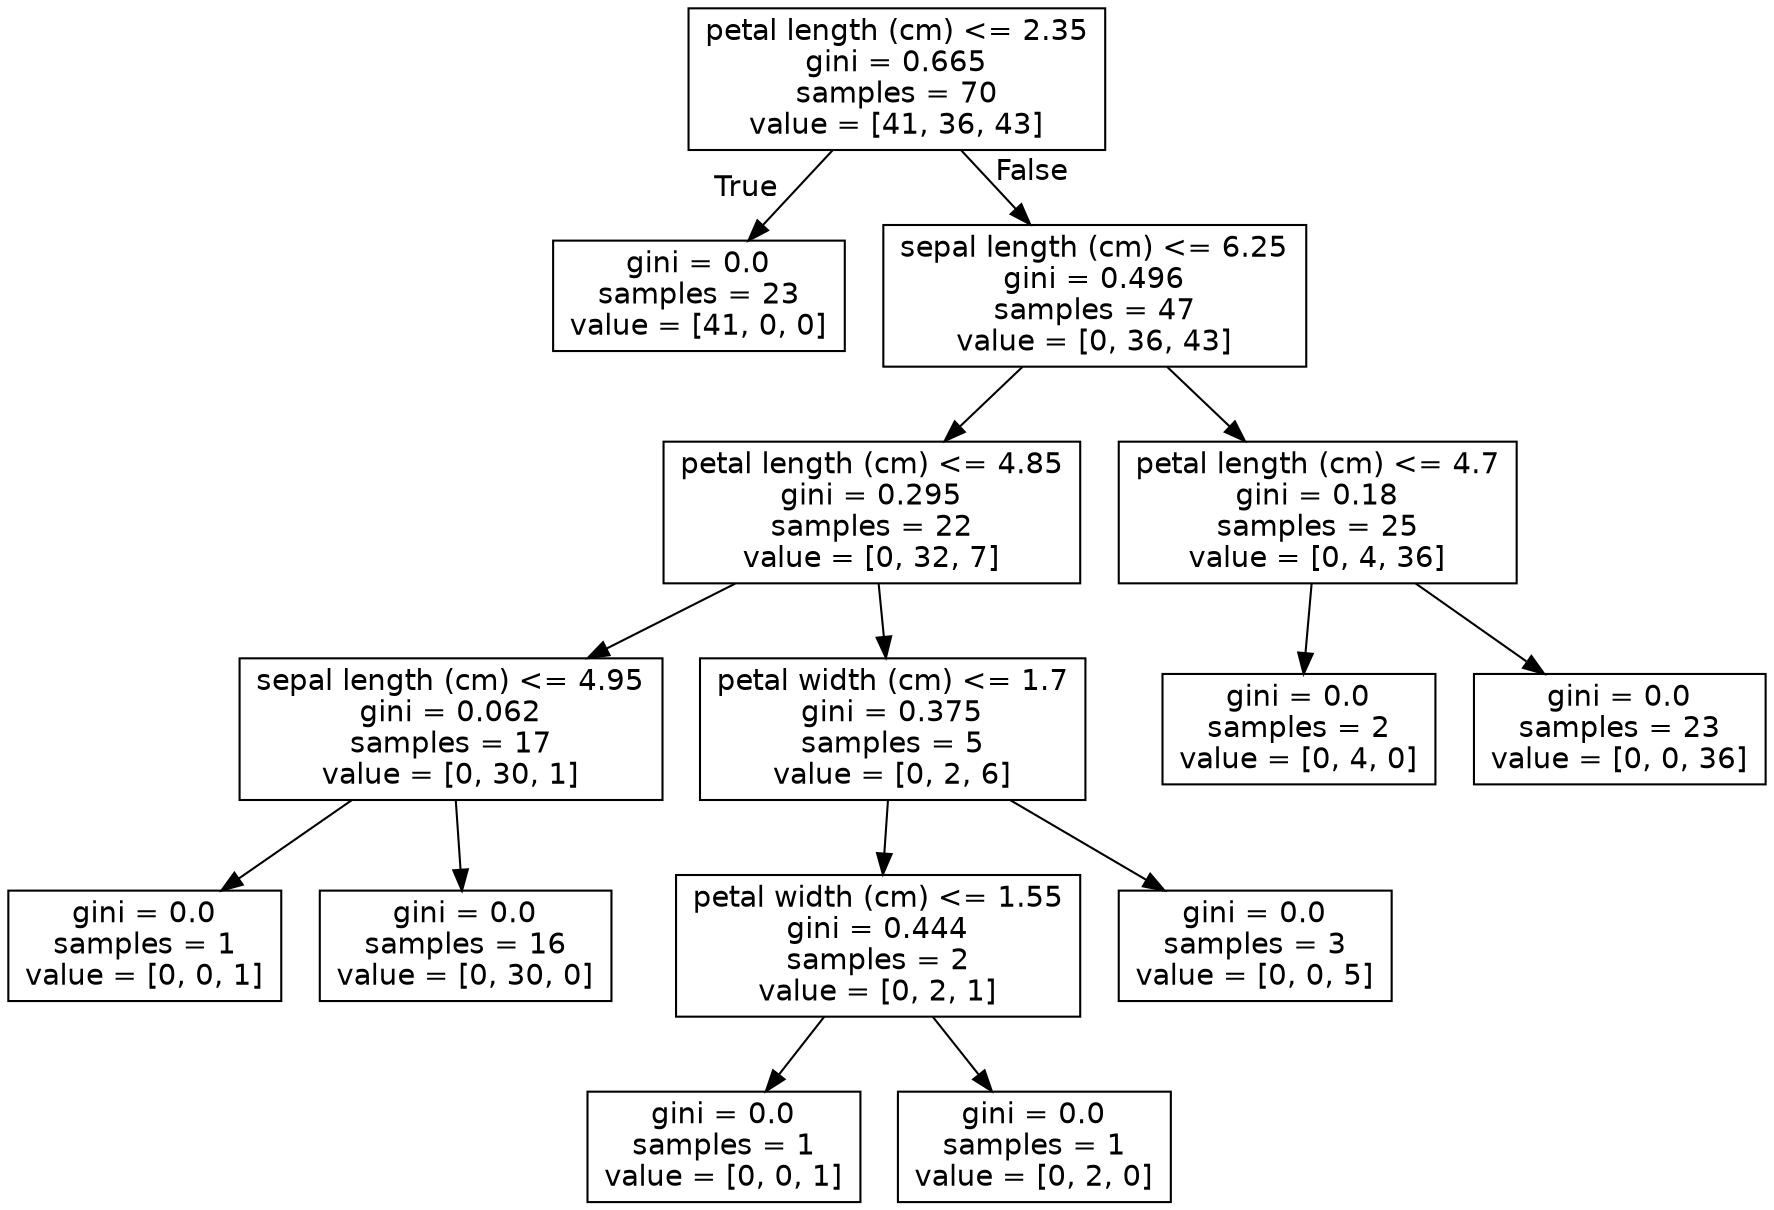 digraph Tree {
node [shape=box, fontname="helvetica"] ;
edge [fontname="helvetica"] ;
0 [label="petal length (cm) <= 2.35\ngini = 0.665\nsamples = 70\nvalue = [41, 36, 43]"] ;
1 [label="gini = 0.0\nsamples = 23\nvalue = [41, 0, 0]"] ;
0 -> 1 [labeldistance=2.5, labelangle=45, headlabel="True"] ;
2 [label="sepal length (cm) <= 6.25\ngini = 0.496\nsamples = 47\nvalue = [0, 36, 43]"] ;
0 -> 2 [labeldistance=2.5, labelangle=-45, headlabel="False"] ;
3 [label="petal length (cm) <= 4.85\ngini = 0.295\nsamples = 22\nvalue = [0, 32, 7]"] ;
2 -> 3 ;
4 [label="sepal length (cm) <= 4.95\ngini = 0.062\nsamples = 17\nvalue = [0, 30, 1]"] ;
3 -> 4 ;
5 [label="gini = 0.0\nsamples = 1\nvalue = [0, 0, 1]"] ;
4 -> 5 ;
6 [label="gini = 0.0\nsamples = 16\nvalue = [0, 30, 0]"] ;
4 -> 6 ;
7 [label="petal width (cm) <= 1.7\ngini = 0.375\nsamples = 5\nvalue = [0, 2, 6]"] ;
3 -> 7 ;
8 [label="petal width (cm) <= 1.55\ngini = 0.444\nsamples = 2\nvalue = [0, 2, 1]"] ;
7 -> 8 ;
9 [label="gini = 0.0\nsamples = 1\nvalue = [0, 0, 1]"] ;
8 -> 9 ;
10 [label="gini = 0.0\nsamples = 1\nvalue = [0, 2, 0]"] ;
8 -> 10 ;
11 [label="gini = 0.0\nsamples = 3\nvalue = [0, 0, 5]"] ;
7 -> 11 ;
12 [label="petal length (cm) <= 4.7\ngini = 0.18\nsamples = 25\nvalue = [0, 4, 36]"] ;
2 -> 12 ;
13 [label="gini = 0.0\nsamples = 2\nvalue = [0, 4, 0]"] ;
12 -> 13 ;
14 [label="gini = 0.0\nsamples = 23\nvalue = [0, 0, 36]"] ;
12 -> 14 ;
}